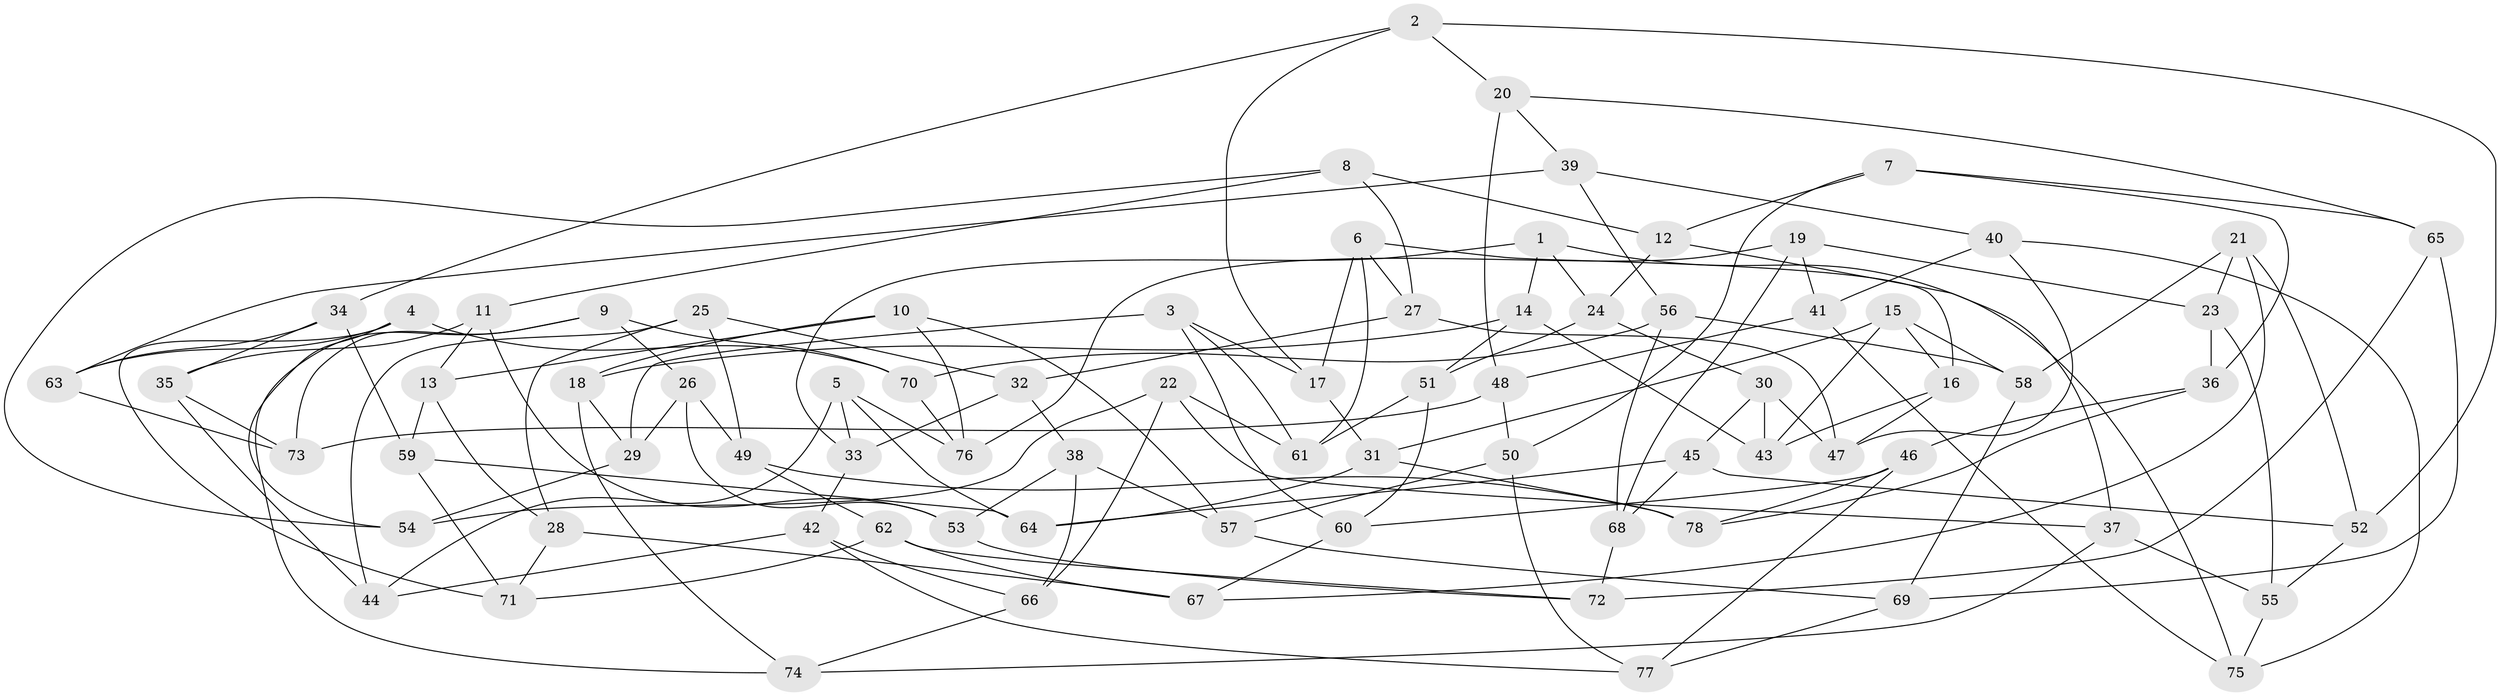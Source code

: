 // coarse degree distribution, {4: 0.3333333333333333, 6: 0.5416666666666666, 5: 0.08333333333333333, 3: 0.041666666666666664}
// Generated by graph-tools (version 1.1) at 2025/52/02/27/25 19:52:29]
// undirected, 78 vertices, 156 edges
graph export_dot {
graph [start="1"]
  node [color=gray90,style=filled];
  1;
  2;
  3;
  4;
  5;
  6;
  7;
  8;
  9;
  10;
  11;
  12;
  13;
  14;
  15;
  16;
  17;
  18;
  19;
  20;
  21;
  22;
  23;
  24;
  25;
  26;
  27;
  28;
  29;
  30;
  31;
  32;
  33;
  34;
  35;
  36;
  37;
  38;
  39;
  40;
  41;
  42;
  43;
  44;
  45;
  46;
  47;
  48;
  49;
  50;
  51;
  52;
  53;
  54;
  55;
  56;
  57;
  58;
  59;
  60;
  61;
  62;
  63;
  64;
  65;
  66;
  67;
  68;
  69;
  70;
  71;
  72;
  73;
  74;
  75;
  76;
  77;
  78;
  1 -- 14;
  1 -- 75;
  1 -- 33;
  1 -- 24;
  2 -- 34;
  2 -- 20;
  2 -- 52;
  2 -- 17;
  3 -- 61;
  3 -- 60;
  3 -- 17;
  3 -- 29;
  4 -- 71;
  4 -- 63;
  4 -- 54;
  4 -- 70;
  5 -- 64;
  5 -- 44;
  5 -- 76;
  5 -- 33;
  6 -- 61;
  6 -- 16;
  6 -- 17;
  6 -- 27;
  7 -- 36;
  7 -- 12;
  7 -- 50;
  7 -- 65;
  8 -- 54;
  8 -- 12;
  8 -- 11;
  8 -- 27;
  9 -- 74;
  9 -- 26;
  9 -- 73;
  9 -- 70;
  10 -- 18;
  10 -- 13;
  10 -- 76;
  10 -- 57;
  11 -- 53;
  11 -- 35;
  11 -- 13;
  12 -- 24;
  12 -- 37;
  13 -- 59;
  13 -- 28;
  14 -- 51;
  14 -- 43;
  14 -- 18;
  15 -- 31;
  15 -- 43;
  15 -- 16;
  15 -- 58;
  16 -- 47;
  16 -- 43;
  17 -- 31;
  18 -- 29;
  18 -- 74;
  19 -- 41;
  19 -- 76;
  19 -- 68;
  19 -- 23;
  20 -- 39;
  20 -- 48;
  20 -- 65;
  21 -- 58;
  21 -- 67;
  21 -- 23;
  21 -- 52;
  22 -- 37;
  22 -- 61;
  22 -- 54;
  22 -- 66;
  23 -- 55;
  23 -- 36;
  24 -- 30;
  24 -- 51;
  25 -- 44;
  25 -- 32;
  25 -- 28;
  25 -- 49;
  26 -- 53;
  26 -- 29;
  26 -- 49;
  27 -- 32;
  27 -- 47;
  28 -- 71;
  28 -- 67;
  29 -- 54;
  30 -- 47;
  30 -- 45;
  30 -- 43;
  31 -- 64;
  31 -- 78;
  32 -- 38;
  32 -- 33;
  33 -- 42;
  34 -- 63;
  34 -- 35;
  34 -- 59;
  35 -- 73;
  35 -- 44;
  36 -- 46;
  36 -- 78;
  37 -- 55;
  37 -- 74;
  38 -- 57;
  38 -- 53;
  38 -- 66;
  39 -- 63;
  39 -- 40;
  39 -- 56;
  40 -- 41;
  40 -- 47;
  40 -- 75;
  41 -- 75;
  41 -- 48;
  42 -- 66;
  42 -- 77;
  42 -- 44;
  45 -- 68;
  45 -- 64;
  45 -- 52;
  46 -- 77;
  46 -- 60;
  46 -- 78;
  48 -- 73;
  48 -- 50;
  49 -- 62;
  49 -- 78;
  50 -- 77;
  50 -- 57;
  51 -- 61;
  51 -- 60;
  52 -- 55;
  53 -- 72;
  55 -- 75;
  56 -- 68;
  56 -- 58;
  56 -- 70;
  57 -- 69;
  58 -- 69;
  59 -- 71;
  59 -- 64;
  60 -- 67;
  62 -- 67;
  62 -- 72;
  62 -- 71;
  63 -- 73;
  65 -- 72;
  65 -- 69;
  66 -- 74;
  68 -- 72;
  69 -- 77;
  70 -- 76;
}
